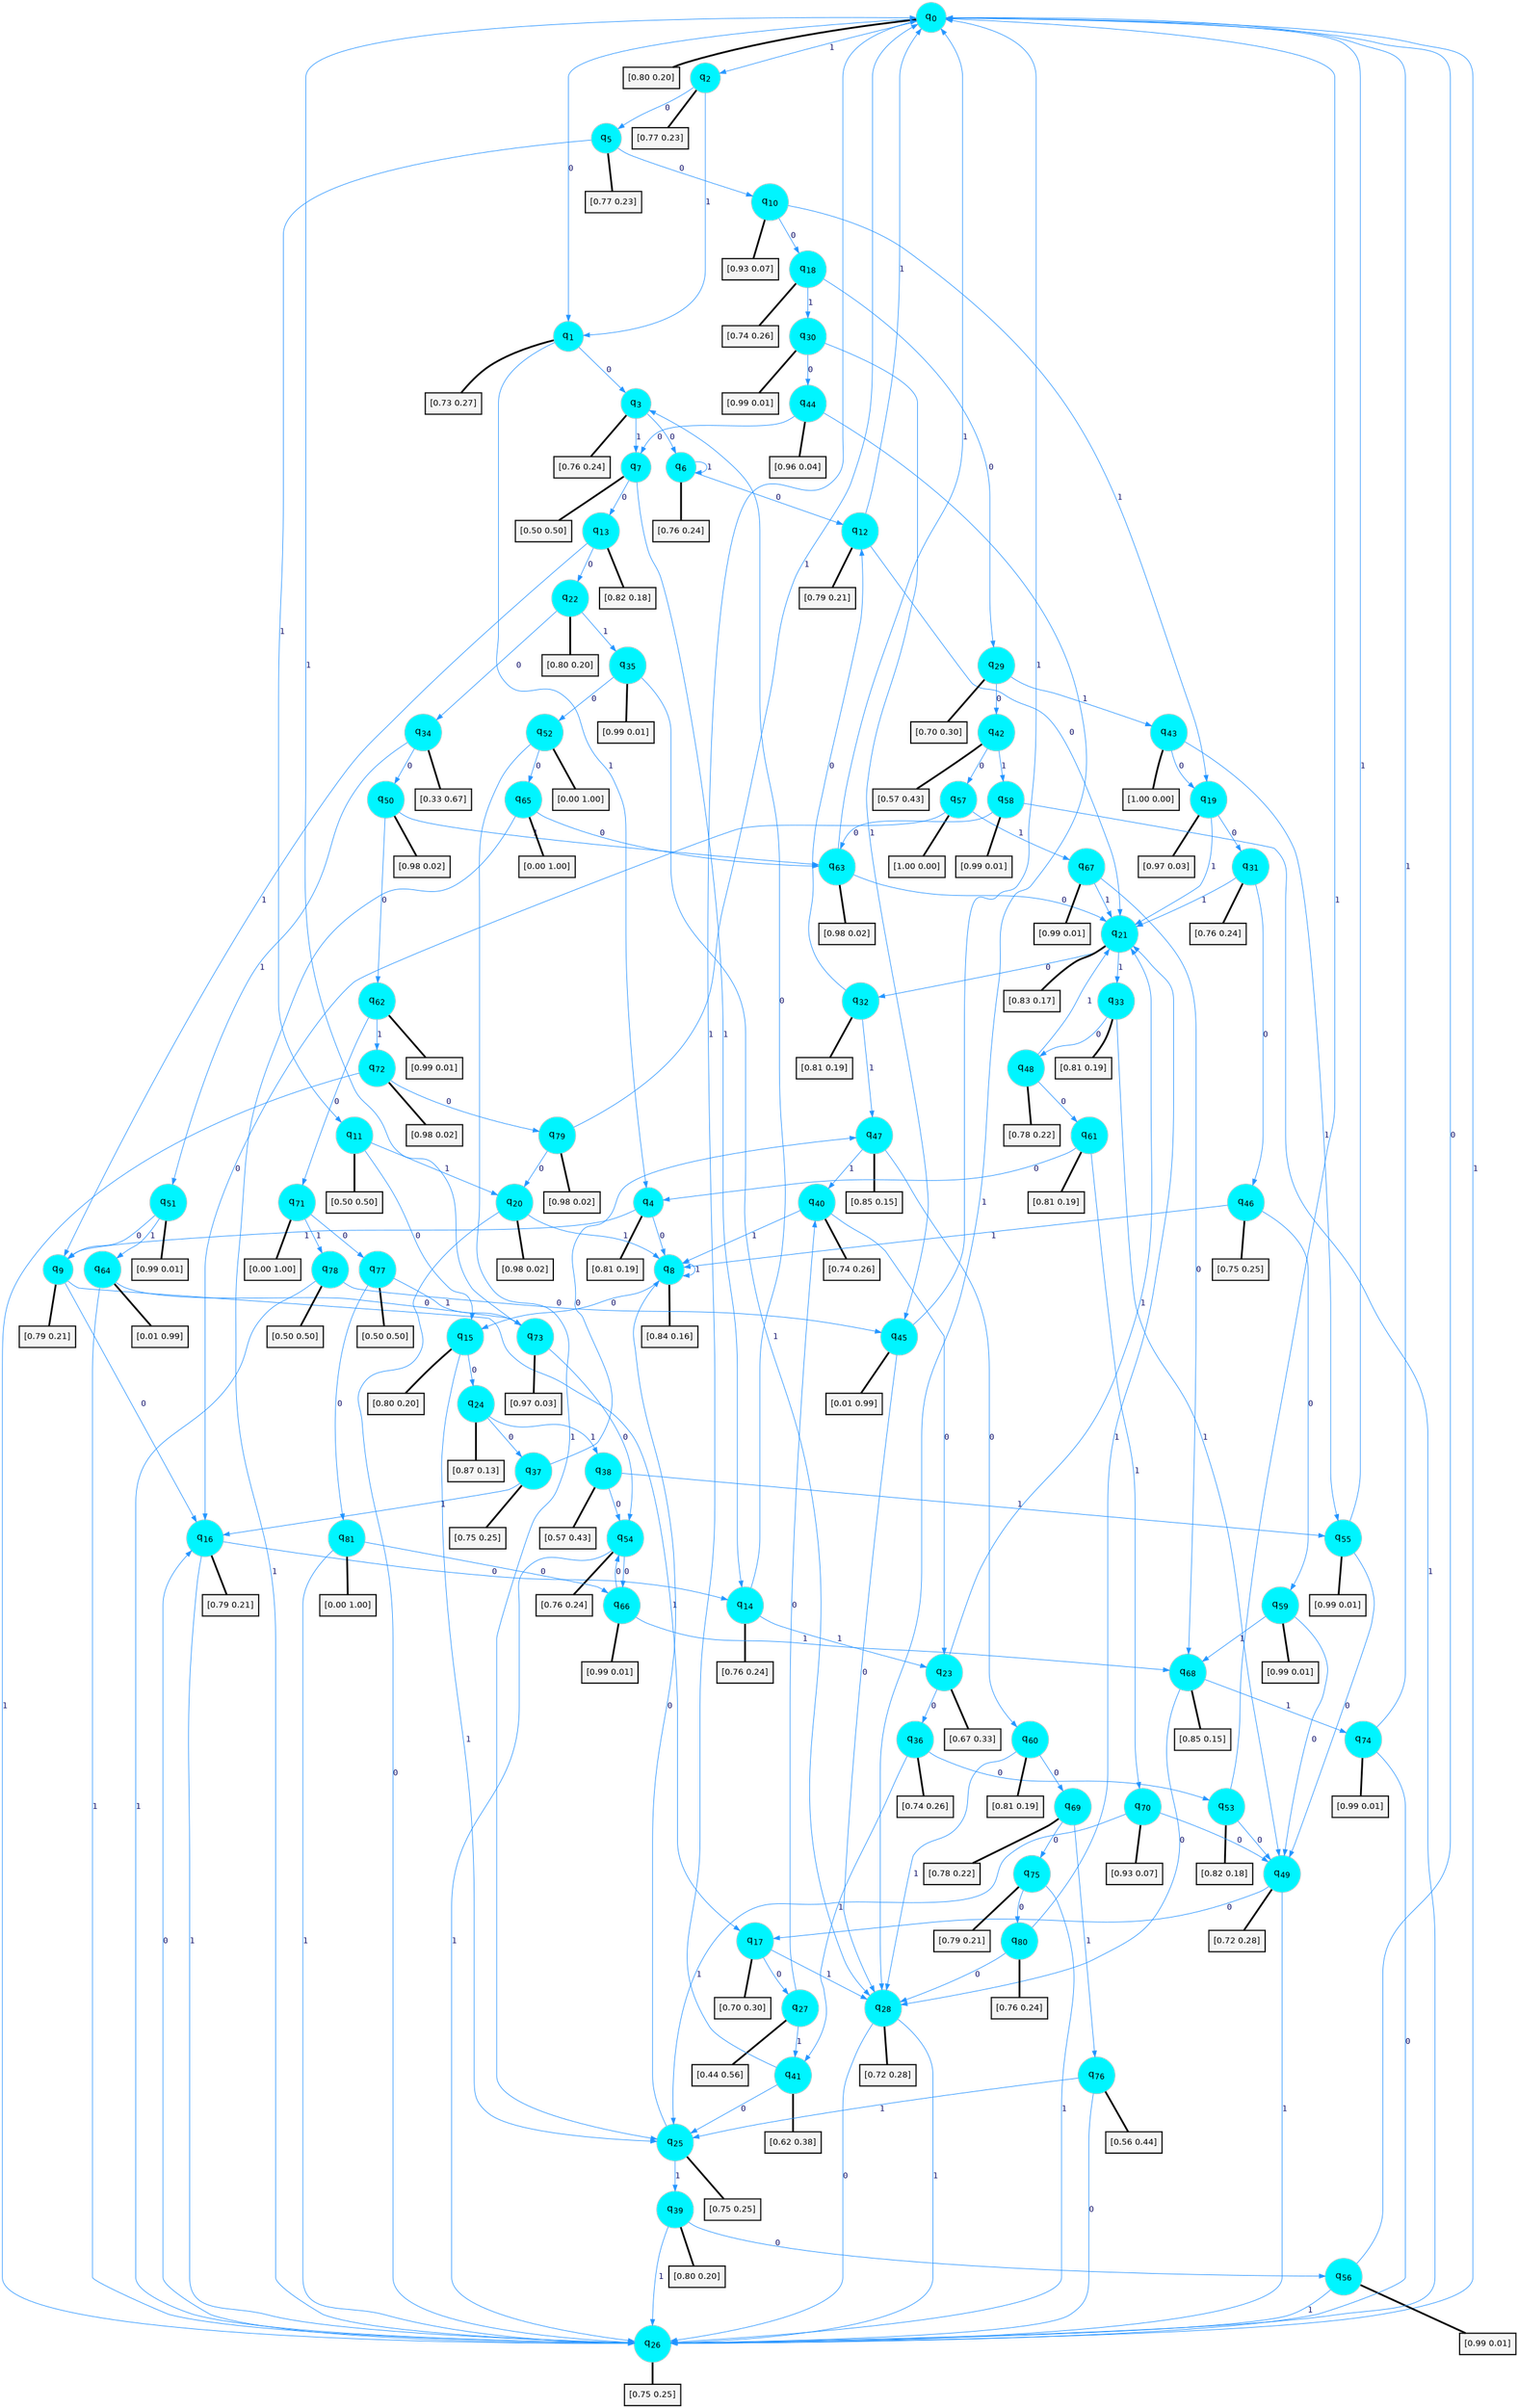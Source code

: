 digraph G {
graph [
bgcolor=transparent, dpi=300, rankdir=TD, size="40,25"];
node [
color=gray, fillcolor=turquoise1, fontcolor=black, fontname=Helvetica, fontsize=16, fontweight=bold, shape=circle, style=filled];
edge [
arrowsize=1, color=dodgerblue1, fontcolor=midnightblue, fontname=courier, fontweight=bold, penwidth=1, style=solid, weight=20];
0[label=<q<SUB>0</SUB>>];
1[label=<q<SUB>1</SUB>>];
2[label=<q<SUB>2</SUB>>];
3[label=<q<SUB>3</SUB>>];
4[label=<q<SUB>4</SUB>>];
5[label=<q<SUB>5</SUB>>];
6[label=<q<SUB>6</SUB>>];
7[label=<q<SUB>7</SUB>>];
8[label=<q<SUB>8</SUB>>];
9[label=<q<SUB>9</SUB>>];
10[label=<q<SUB>10</SUB>>];
11[label=<q<SUB>11</SUB>>];
12[label=<q<SUB>12</SUB>>];
13[label=<q<SUB>13</SUB>>];
14[label=<q<SUB>14</SUB>>];
15[label=<q<SUB>15</SUB>>];
16[label=<q<SUB>16</SUB>>];
17[label=<q<SUB>17</SUB>>];
18[label=<q<SUB>18</SUB>>];
19[label=<q<SUB>19</SUB>>];
20[label=<q<SUB>20</SUB>>];
21[label=<q<SUB>21</SUB>>];
22[label=<q<SUB>22</SUB>>];
23[label=<q<SUB>23</SUB>>];
24[label=<q<SUB>24</SUB>>];
25[label=<q<SUB>25</SUB>>];
26[label=<q<SUB>26</SUB>>];
27[label=<q<SUB>27</SUB>>];
28[label=<q<SUB>28</SUB>>];
29[label=<q<SUB>29</SUB>>];
30[label=<q<SUB>30</SUB>>];
31[label=<q<SUB>31</SUB>>];
32[label=<q<SUB>32</SUB>>];
33[label=<q<SUB>33</SUB>>];
34[label=<q<SUB>34</SUB>>];
35[label=<q<SUB>35</SUB>>];
36[label=<q<SUB>36</SUB>>];
37[label=<q<SUB>37</SUB>>];
38[label=<q<SUB>38</SUB>>];
39[label=<q<SUB>39</SUB>>];
40[label=<q<SUB>40</SUB>>];
41[label=<q<SUB>41</SUB>>];
42[label=<q<SUB>42</SUB>>];
43[label=<q<SUB>43</SUB>>];
44[label=<q<SUB>44</SUB>>];
45[label=<q<SUB>45</SUB>>];
46[label=<q<SUB>46</SUB>>];
47[label=<q<SUB>47</SUB>>];
48[label=<q<SUB>48</SUB>>];
49[label=<q<SUB>49</SUB>>];
50[label=<q<SUB>50</SUB>>];
51[label=<q<SUB>51</SUB>>];
52[label=<q<SUB>52</SUB>>];
53[label=<q<SUB>53</SUB>>];
54[label=<q<SUB>54</SUB>>];
55[label=<q<SUB>55</SUB>>];
56[label=<q<SUB>56</SUB>>];
57[label=<q<SUB>57</SUB>>];
58[label=<q<SUB>58</SUB>>];
59[label=<q<SUB>59</SUB>>];
60[label=<q<SUB>60</SUB>>];
61[label=<q<SUB>61</SUB>>];
62[label=<q<SUB>62</SUB>>];
63[label=<q<SUB>63</SUB>>];
64[label=<q<SUB>64</SUB>>];
65[label=<q<SUB>65</SUB>>];
66[label=<q<SUB>66</SUB>>];
67[label=<q<SUB>67</SUB>>];
68[label=<q<SUB>68</SUB>>];
69[label=<q<SUB>69</SUB>>];
70[label=<q<SUB>70</SUB>>];
71[label=<q<SUB>71</SUB>>];
72[label=<q<SUB>72</SUB>>];
73[label=<q<SUB>73</SUB>>];
74[label=<q<SUB>74</SUB>>];
75[label=<q<SUB>75</SUB>>];
76[label=<q<SUB>76</SUB>>];
77[label=<q<SUB>77</SUB>>];
78[label=<q<SUB>78</SUB>>];
79[label=<q<SUB>79</SUB>>];
80[label=<q<SUB>80</SUB>>];
81[label=<q<SUB>81</SUB>>];
82[label="[0.80 0.20]", shape=box,fontcolor=black, fontname=Helvetica, fontsize=14, penwidth=2, fillcolor=whitesmoke,color=black];
83[label="[0.73 0.27]", shape=box,fontcolor=black, fontname=Helvetica, fontsize=14, penwidth=2, fillcolor=whitesmoke,color=black];
84[label="[0.77 0.23]", shape=box,fontcolor=black, fontname=Helvetica, fontsize=14, penwidth=2, fillcolor=whitesmoke,color=black];
85[label="[0.76 0.24]", shape=box,fontcolor=black, fontname=Helvetica, fontsize=14, penwidth=2, fillcolor=whitesmoke,color=black];
86[label="[0.81 0.19]", shape=box,fontcolor=black, fontname=Helvetica, fontsize=14, penwidth=2, fillcolor=whitesmoke,color=black];
87[label="[0.77 0.23]", shape=box,fontcolor=black, fontname=Helvetica, fontsize=14, penwidth=2, fillcolor=whitesmoke,color=black];
88[label="[0.76 0.24]", shape=box,fontcolor=black, fontname=Helvetica, fontsize=14, penwidth=2, fillcolor=whitesmoke,color=black];
89[label="[0.50 0.50]", shape=box,fontcolor=black, fontname=Helvetica, fontsize=14, penwidth=2, fillcolor=whitesmoke,color=black];
90[label="[0.84 0.16]", shape=box,fontcolor=black, fontname=Helvetica, fontsize=14, penwidth=2, fillcolor=whitesmoke,color=black];
91[label="[0.79 0.21]", shape=box,fontcolor=black, fontname=Helvetica, fontsize=14, penwidth=2, fillcolor=whitesmoke,color=black];
92[label="[0.93 0.07]", shape=box,fontcolor=black, fontname=Helvetica, fontsize=14, penwidth=2, fillcolor=whitesmoke,color=black];
93[label="[0.50 0.50]", shape=box,fontcolor=black, fontname=Helvetica, fontsize=14, penwidth=2, fillcolor=whitesmoke,color=black];
94[label="[0.79 0.21]", shape=box,fontcolor=black, fontname=Helvetica, fontsize=14, penwidth=2, fillcolor=whitesmoke,color=black];
95[label="[0.82 0.18]", shape=box,fontcolor=black, fontname=Helvetica, fontsize=14, penwidth=2, fillcolor=whitesmoke,color=black];
96[label="[0.76 0.24]", shape=box,fontcolor=black, fontname=Helvetica, fontsize=14, penwidth=2, fillcolor=whitesmoke,color=black];
97[label="[0.80 0.20]", shape=box,fontcolor=black, fontname=Helvetica, fontsize=14, penwidth=2, fillcolor=whitesmoke,color=black];
98[label="[0.79 0.21]", shape=box,fontcolor=black, fontname=Helvetica, fontsize=14, penwidth=2, fillcolor=whitesmoke,color=black];
99[label="[0.70 0.30]", shape=box,fontcolor=black, fontname=Helvetica, fontsize=14, penwidth=2, fillcolor=whitesmoke,color=black];
100[label="[0.74 0.26]", shape=box,fontcolor=black, fontname=Helvetica, fontsize=14, penwidth=2, fillcolor=whitesmoke,color=black];
101[label="[0.97 0.03]", shape=box,fontcolor=black, fontname=Helvetica, fontsize=14, penwidth=2, fillcolor=whitesmoke,color=black];
102[label="[0.98 0.02]", shape=box,fontcolor=black, fontname=Helvetica, fontsize=14, penwidth=2, fillcolor=whitesmoke,color=black];
103[label="[0.83 0.17]", shape=box,fontcolor=black, fontname=Helvetica, fontsize=14, penwidth=2, fillcolor=whitesmoke,color=black];
104[label="[0.80 0.20]", shape=box,fontcolor=black, fontname=Helvetica, fontsize=14, penwidth=2, fillcolor=whitesmoke,color=black];
105[label="[0.67 0.33]", shape=box,fontcolor=black, fontname=Helvetica, fontsize=14, penwidth=2, fillcolor=whitesmoke,color=black];
106[label="[0.87 0.13]", shape=box,fontcolor=black, fontname=Helvetica, fontsize=14, penwidth=2, fillcolor=whitesmoke,color=black];
107[label="[0.75 0.25]", shape=box,fontcolor=black, fontname=Helvetica, fontsize=14, penwidth=2, fillcolor=whitesmoke,color=black];
108[label="[0.75 0.25]", shape=box,fontcolor=black, fontname=Helvetica, fontsize=14, penwidth=2, fillcolor=whitesmoke,color=black];
109[label="[0.44 0.56]", shape=box,fontcolor=black, fontname=Helvetica, fontsize=14, penwidth=2, fillcolor=whitesmoke,color=black];
110[label="[0.72 0.28]", shape=box,fontcolor=black, fontname=Helvetica, fontsize=14, penwidth=2, fillcolor=whitesmoke,color=black];
111[label="[0.70 0.30]", shape=box,fontcolor=black, fontname=Helvetica, fontsize=14, penwidth=2, fillcolor=whitesmoke,color=black];
112[label="[0.99 0.01]", shape=box,fontcolor=black, fontname=Helvetica, fontsize=14, penwidth=2, fillcolor=whitesmoke,color=black];
113[label="[0.76 0.24]", shape=box,fontcolor=black, fontname=Helvetica, fontsize=14, penwidth=2, fillcolor=whitesmoke,color=black];
114[label="[0.81 0.19]", shape=box,fontcolor=black, fontname=Helvetica, fontsize=14, penwidth=2, fillcolor=whitesmoke,color=black];
115[label="[0.81 0.19]", shape=box,fontcolor=black, fontname=Helvetica, fontsize=14, penwidth=2, fillcolor=whitesmoke,color=black];
116[label="[0.33 0.67]", shape=box,fontcolor=black, fontname=Helvetica, fontsize=14, penwidth=2, fillcolor=whitesmoke,color=black];
117[label="[0.99 0.01]", shape=box,fontcolor=black, fontname=Helvetica, fontsize=14, penwidth=2, fillcolor=whitesmoke,color=black];
118[label="[0.74 0.26]", shape=box,fontcolor=black, fontname=Helvetica, fontsize=14, penwidth=2, fillcolor=whitesmoke,color=black];
119[label="[0.75 0.25]", shape=box,fontcolor=black, fontname=Helvetica, fontsize=14, penwidth=2, fillcolor=whitesmoke,color=black];
120[label="[0.57 0.43]", shape=box,fontcolor=black, fontname=Helvetica, fontsize=14, penwidth=2, fillcolor=whitesmoke,color=black];
121[label="[0.80 0.20]", shape=box,fontcolor=black, fontname=Helvetica, fontsize=14, penwidth=2, fillcolor=whitesmoke,color=black];
122[label="[0.74 0.26]", shape=box,fontcolor=black, fontname=Helvetica, fontsize=14, penwidth=2, fillcolor=whitesmoke,color=black];
123[label="[0.62 0.38]", shape=box,fontcolor=black, fontname=Helvetica, fontsize=14, penwidth=2, fillcolor=whitesmoke,color=black];
124[label="[0.57 0.43]", shape=box,fontcolor=black, fontname=Helvetica, fontsize=14, penwidth=2, fillcolor=whitesmoke,color=black];
125[label="[1.00 0.00]", shape=box,fontcolor=black, fontname=Helvetica, fontsize=14, penwidth=2, fillcolor=whitesmoke,color=black];
126[label="[0.96 0.04]", shape=box,fontcolor=black, fontname=Helvetica, fontsize=14, penwidth=2, fillcolor=whitesmoke,color=black];
127[label="[0.01 0.99]", shape=box,fontcolor=black, fontname=Helvetica, fontsize=14, penwidth=2, fillcolor=whitesmoke,color=black];
128[label="[0.75 0.25]", shape=box,fontcolor=black, fontname=Helvetica, fontsize=14, penwidth=2, fillcolor=whitesmoke,color=black];
129[label="[0.85 0.15]", shape=box,fontcolor=black, fontname=Helvetica, fontsize=14, penwidth=2, fillcolor=whitesmoke,color=black];
130[label="[0.78 0.22]", shape=box,fontcolor=black, fontname=Helvetica, fontsize=14, penwidth=2, fillcolor=whitesmoke,color=black];
131[label="[0.72 0.28]", shape=box,fontcolor=black, fontname=Helvetica, fontsize=14, penwidth=2, fillcolor=whitesmoke,color=black];
132[label="[0.98 0.02]", shape=box,fontcolor=black, fontname=Helvetica, fontsize=14, penwidth=2, fillcolor=whitesmoke,color=black];
133[label="[0.99 0.01]", shape=box,fontcolor=black, fontname=Helvetica, fontsize=14, penwidth=2, fillcolor=whitesmoke,color=black];
134[label="[0.00 1.00]", shape=box,fontcolor=black, fontname=Helvetica, fontsize=14, penwidth=2, fillcolor=whitesmoke,color=black];
135[label="[0.82 0.18]", shape=box,fontcolor=black, fontname=Helvetica, fontsize=14, penwidth=2, fillcolor=whitesmoke,color=black];
136[label="[0.76 0.24]", shape=box,fontcolor=black, fontname=Helvetica, fontsize=14, penwidth=2, fillcolor=whitesmoke,color=black];
137[label="[0.99 0.01]", shape=box,fontcolor=black, fontname=Helvetica, fontsize=14, penwidth=2, fillcolor=whitesmoke,color=black];
138[label="[0.99 0.01]", shape=box,fontcolor=black, fontname=Helvetica, fontsize=14, penwidth=2, fillcolor=whitesmoke,color=black];
139[label="[1.00 0.00]", shape=box,fontcolor=black, fontname=Helvetica, fontsize=14, penwidth=2, fillcolor=whitesmoke,color=black];
140[label="[0.99 0.01]", shape=box,fontcolor=black, fontname=Helvetica, fontsize=14, penwidth=2, fillcolor=whitesmoke,color=black];
141[label="[0.99 0.01]", shape=box,fontcolor=black, fontname=Helvetica, fontsize=14, penwidth=2, fillcolor=whitesmoke,color=black];
142[label="[0.81 0.19]", shape=box,fontcolor=black, fontname=Helvetica, fontsize=14, penwidth=2, fillcolor=whitesmoke,color=black];
143[label="[0.81 0.19]", shape=box,fontcolor=black, fontname=Helvetica, fontsize=14, penwidth=2, fillcolor=whitesmoke,color=black];
144[label="[0.99 0.01]", shape=box,fontcolor=black, fontname=Helvetica, fontsize=14, penwidth=2, fillcolor=whitesmoke,color=black];
145[label="[0.98 0.02]", shape=box,fontcolor=black, fontname=Helvetica, fontsize=14, penwidth=2, fillcolor=whitesmoke,color=black];
146[label="[0.01 0.99]", shape=box,fontcolor=black, fontname=Helvetica, fontsize=14, penwidth=2, fillcolor=whitesmoke,color=black];
147[label="[0.00 1.00]", shape=box,fontcolor=black, fontname=Helvetica, fontsize=14, penwidth=2, fillcolor=whitesmoke,color=black];
148[label="[0.99 0.01]", shape=box,fontcolor=black, fontname=Helvetica, fontsize=14, penwidth=2, fillcolor=whitesmoke,color=black];
149[label="[0.99 0.01]", shape=box,fontcolor=black, fontname=Helvetica, fontsize=14, penwidth=2, fillcolor=whitesmoke,color=black];
150[label="[0.85 0.15]", shape=box,fontcolor=black, fontname=Helvetica, fontsize=14, penwidth=2, fillcolor=whitesmoke,color=black];
151[label="[0.78 0.22]", shape=box,fontcolor=black, fontname=Helvetica, fontsize=14, penwidth=2, fillcolor=whitesmoke,color=black];
152[label="[0.93 0.07]", shape=box,fontcolor=black, fontname=Helvetica, fontsize=14, penwidth=2, fillcolor=whitesmoke,color=black];
153[label="[0.00 1.00]", shape=box,fontcolor=black, fontname=Helvetica, fontsize=14, penwidth=2, fillcolor=whitesmoke,color=black];
154[label="[0.98 0.02]", shape=box,fontcolor=black, fontname=Helvetica, fontsize=14, penwidth=2, fillcolor=whitesmoke,color=black];
155[label="[0.97 0.03]", shape=box,fontcolor=black, fontname=Helvetica, fontsize=14, penwidth=2, fillcolor=whitesmoke,color=black];
156[label="[0.99 0.01]", shape=box,fontcolor=black, fontname=Helvetica, fontsize=14, penwidth=2, fillcolor=whitesmoke,color=black];
157[label="[0.79 0.21]", shape=box,fontcolor=black, fontname=Helvetica, fontsize=14, penwidth=2, fillcolor=whitesmoke,color=black];
158[label="[0.56 0.44]", shape=box,fontcolor=black, fontname=Helvetica, fontsize=14, penwidth=2, fillcolor=whitesmoke,color=black];
159[label="[0.50 0.50]", shape=box,fontcolor=black, fontname=Helvetica, fontsize=14, penwidth=2, fillcolor=whitesmoke,color=black];
160[label="[0.50 0.50]", shape=box,fontcolor=black, fontname=Helvetica, fontsize=14, penwidth=2, fillcolor=whitesmoke,color=black];
161[label="[0.98 0.02]", shape=box,fontcolor=black, fontname=Helvetica, fontsize=14, penwidth=2, fillcolor=whitesmoke,color=black];
162[label="[0.76 0.24]", shape=box,fontcolor=black, fontname=Helvetica, fontsize=14, penwidth=2, fillcolor=whitesmoke,color=black];
163[label="[0.00 1.00]", shape=box,fontcolor=black, fontname=Helvetica, fontsize=14, penwidth=2, fillcolor=whitesmoke,color=black];
0->1 [label=0];
0->2 [label=1];
0->82 [arrowhead=none, penwidth=3,color=black];
1->3 [label=0];
1->4 [label=1];
1->83 [arrowhead=none, penwidth=3,color=black];
2->5 [label=0];
2->1 [label=1];
2->84 [arrowhead=none, penwidth=3,color=black];
3->6 [label=0];
3->7 [label=1];
3->85 [arrowhead=none, penwidth=3,color=black];
4->8 [label=0];
4->9 [label=1];
4->86 [arrowhead=none, penwidth=3,color=black];
5->10 [label=0];
5->11 [label=1];
5->87 [arrowhead=none, penwidth=3,color=black];
6->12 [label=0];
6->6 [label=1];
6->88 [arrowhead=none, penwidth=3,color=black];
7->13 [label=0];
7->14 [label=1];
7->89 [arrowhead=none, penwidth=3,color=black];
8->15 [label=0];
8->8 [label=1];
8->90 [arrowhead=none, penwidth=3,color=black];
9->16 [label=0];
9->17 [label=1];
9->91 [arrowhead=none, penwidth=3,color=black];
10->18 [label=0];
10->19 [label=1];
10->92 [arrowhead=none, penwidth=3,color=black];
11->15 [label=0];
11->20 [label=1];
11->93 [arrowhead=none, penwidth=3,color=black];
12->21 [label=0];
12->0 [label=1];
12->94 [arrowhead=none, penwidth=3,color=black];
13->22 [label=0];
13->9 [label=1];
13->95 [arrowhead=none, penwidth=3,color=black];
14->3 [label=0];
14->23 [label=1];
14->96 [arrowhead=none, penwidth=3,color=black];
15->24 [label=0];
15->25 [label=1];
15->97 [arrowhead=none, penwidth=3,color=black];
16->14 [label=0];
16->26 [label=1];
16->98 [arrowhead=none, penwidth=3,color=black];
17->27 [label=0];
17->28 [label=1];
17->99 [arrowhead=none, penwidth=3,color=black];
18->29 [label=0];
18->30 [label=1];
18->100 [arrowhead=none, penwidth=3,color=black];
19->31 [label=0];
19->21 [label=1];
19->101 [arrowhead=none, penwidth=3,color=black];
20->26 [label=0];
20->8 [label=1];
20->102 [arrowhead=none, penwidth=3,color=black];
21->32 [label=0];
21->33 [label=1];
21->103 [arrowhead=none, penwidth=3,color=black];
22->34 [label=0];
22->35 [label=1];
22->104 [arrowhead=none, penwidth=3,color=black];
23->36 [label=0];
23->21 [label=1];
23->105 [arrowhead=none, penwidth=3,color=black];
24->37 [label=0];
24->38 [label=1];
24->106 [arrowhead=none, penwidth=3,color=black];
25->8 [label=0];
25->39 [label=1];
25->107 [arrowhead=none, penwidth=3,color=black];
26->16 [label=0];
26->0 [label=1];
26->108 [arrowhead=none, penwidth=3,color=black];
27->40 [label=0];
27->41 [label=1];
27->109 [arrowhead=none, penwidth=3,color=black];
28->26 [label=0];
28->26 [label=1];
28->110 [arrowhead=none, penwidth=3,color=black];
29->42 [label=0];
29->43 [label=1];
29->111 [arrowhead=none, penwidth=3,color=black];
30->44 [label=0];
30->45 [label=1];
30->112 [arrowhead=none, penwidth=3,color=black];
31->46 [label=0];
31->21 [label=1];
31->113 [arrowhead=none, penwidth=3,color=black];
32->12 [label=0];
32->47 [label=1];
32->114 [arrowhead=none, penwidth=3,color=black];
33->48 [label=0];
33->49 [label=1];
33->115 [arrowhead=none, penwidth=3,color=black];
34->50 [label=0];
34->51 [label=1];
34->116 [arrowhead=none, penwidth=3,color=black];
35->52 [label=0];
35->28 [label=1];
35->117 [arrowhead=none, penwidth=3,color=black];
36->53 [label=0];
36->41 [label=1];
36->118 [arrowhead=none, penwidth=3,color=black];
37->47 [label=0];
37->16 [label=1];
37->119 [arrowhead=none, penwidth=3,color=black];
38->54 [label=0];
38->55 [label=1];
38->120 [arrowhead=none, penwidth=3,color=black];
39->56 [label=0];
39->26 [label=1];
39->121 [arrowhead=none, penwidth=3,color=black];
40->23 [label=0];
40->8 [label=1];
40->122 [arrowhead=none, penwidth=3,color=black];
41->25 [label=0];
41->0 [label=1];
41->123 [arrowhead=none, penwidth=3,color=black];
42->57 [label=0];
42->58 [label=1];
42->124 [arrowhead=none, penwidth=3,color=black];
43->19 [label=0];
43->55 [label=1];
43->125 [arrowhead=none, penwidth=3,color=black];
44->7 [label=0];
44->28 [label=1];
44->126 [arrowhead=none, penwidth=3,color=black];
45->28 [label=0];
45->0 [label=1];
45->127 [arrowhead=none, penwidth=3,color=black];
46->59 [label=0];
46->8 [label=1];
46->128 [arrowhead=none, penwidth=3,color=black];
47->60 [label=0];
47->40 [label=1];
47->129 [arrowhead=none, penwidth=3,color=black];
48->61 [label=0];
48->21 [label=1];
48->130 [arrowhead=none, penwidth=3,color=black];
49->17 [label=0];
49->26 [label=1];
49->131 [arrowhead=none, penwidth=3,color=black];
50->62 [label=0];
50->63 [label=1];
50->132 [arrowhead=none, penwidth=3,color=black];
51->9 [label=0];
51->64 [label=1];
51->133 [arrowhead=none, penwidth=3,color=black];
52->65 [label=0];
52->25 [label=1];
52->134 [arrowhead=none, penwidth=3,color=black];
53->49 [label=0];
53->0 [label=1];
53->135 [arrowhead=none, penwidth=3,color=black];
54->66 [label=0];
54->26 [label=1];
54->136 [arrowhead=none, penwidth=3,color=black];
55->49 [label=0];
55->0 [label=1];
55->137 [arrowhead=none, penwidth=3,color=black];
56->0 [label=0];
56->26 [label=1];
56->138 [arrowhead=none, penwidth=3,color=black];
57->16 [label=0];
57->67 [label=1];
57->139 [arrowhead=none, penwidth=3,color=black];
58->63 [label=0];
58->26 [label=1];
58->140 [arrowhead=none, penwidth=3,color=black];
59->49 [label=0];
59->68 [label=1];
59->141 [arrowhead=none, penwidth=3,color=black];
60->69 [label=0];
60->28 [label=1];
60->142 [arrowhead=none, penwidth=3,color=black];
61->4 [label=0];
61->70 [label=1];
61->143 [arrowhead=none, penwidth=3,color=black];
62->71 [label=0];
62->72 [label=1];
62->144 [arrowhead=none, penwidth=3,color=black];
63->21 [label=0];
63->0 [label=1];
63->145 [arrowhead=none, penwidth=3,color=black];
64->73 [label=0];
64->26 [label=1];
64->146 [arrowhead=none, penwidth=3,color=black];
65->63 [label=0];
65->26 [label=1];
65->147 [arrowhead=none, penwidth=3,color=black];
66->54 [label=0];
66->68 [label=1];
66->148 [arrowhead=none, penwidth=3,color=black];
67->68 [label=0];
67->21 [label=1];
67->149 [arrowhead=none, penwidth=3,color=black];
68->28 [label=0];
68->74 [label=1];
68->150 [arrowhead=none, penwidth=3,color=black];
69->75 [label=0];
69->76 [label=1];
69->151 [arrowhead=none, penwidth=3,color=black];
70->49 [label=0];
70->25 [label=1];
70->152 [arrowhead=none, penwidth=3,color=black];
71->77 [label=0];
71->78 [label=1];
71->153 [arrowhead=none, penwidth=3,color=black];
72->79 [label=0];
72->26 [label=1];
72->154 [arrowhead=none, penwidth=3,color=black];
73->54 [label=0];
73->0 [label=1];
73->155 [arrowhead=none, penwidth=3,color=black];
74->26 [label=0];
74->0 [label=1];
74->156 [arrowhead=none, penwidth=3,color=black];
75->80 [label=0];
75->26 [label=1];
75->157 [arrowhead=none, penwidth=3,color=black];
76->26 [label=0];
76->25 [label=1];
76->158 [arrowhead=none, penwidth=3,color=black];
77->81 [label=0];
77->73 [label=1];
77->159 [arrowhead=none, penwidth=3,color=black];
78->45 [label=0];
78->26 [label=1];
78->160 [arrowhead=none, penwidth=3,color=black];
79->20 [label=0];
79->0 [label=1];
79->161 [arrowhead=none, penwidth=3,color=black];
80->28 [label=0];
80->21 [label=1];
80->162 [arrowhead=none, penwidth=3,color=black];
81->66 [label=0];
81->26 [label=1];
81->163 [arrowhead=none, penwidth=3,color=black];
}
